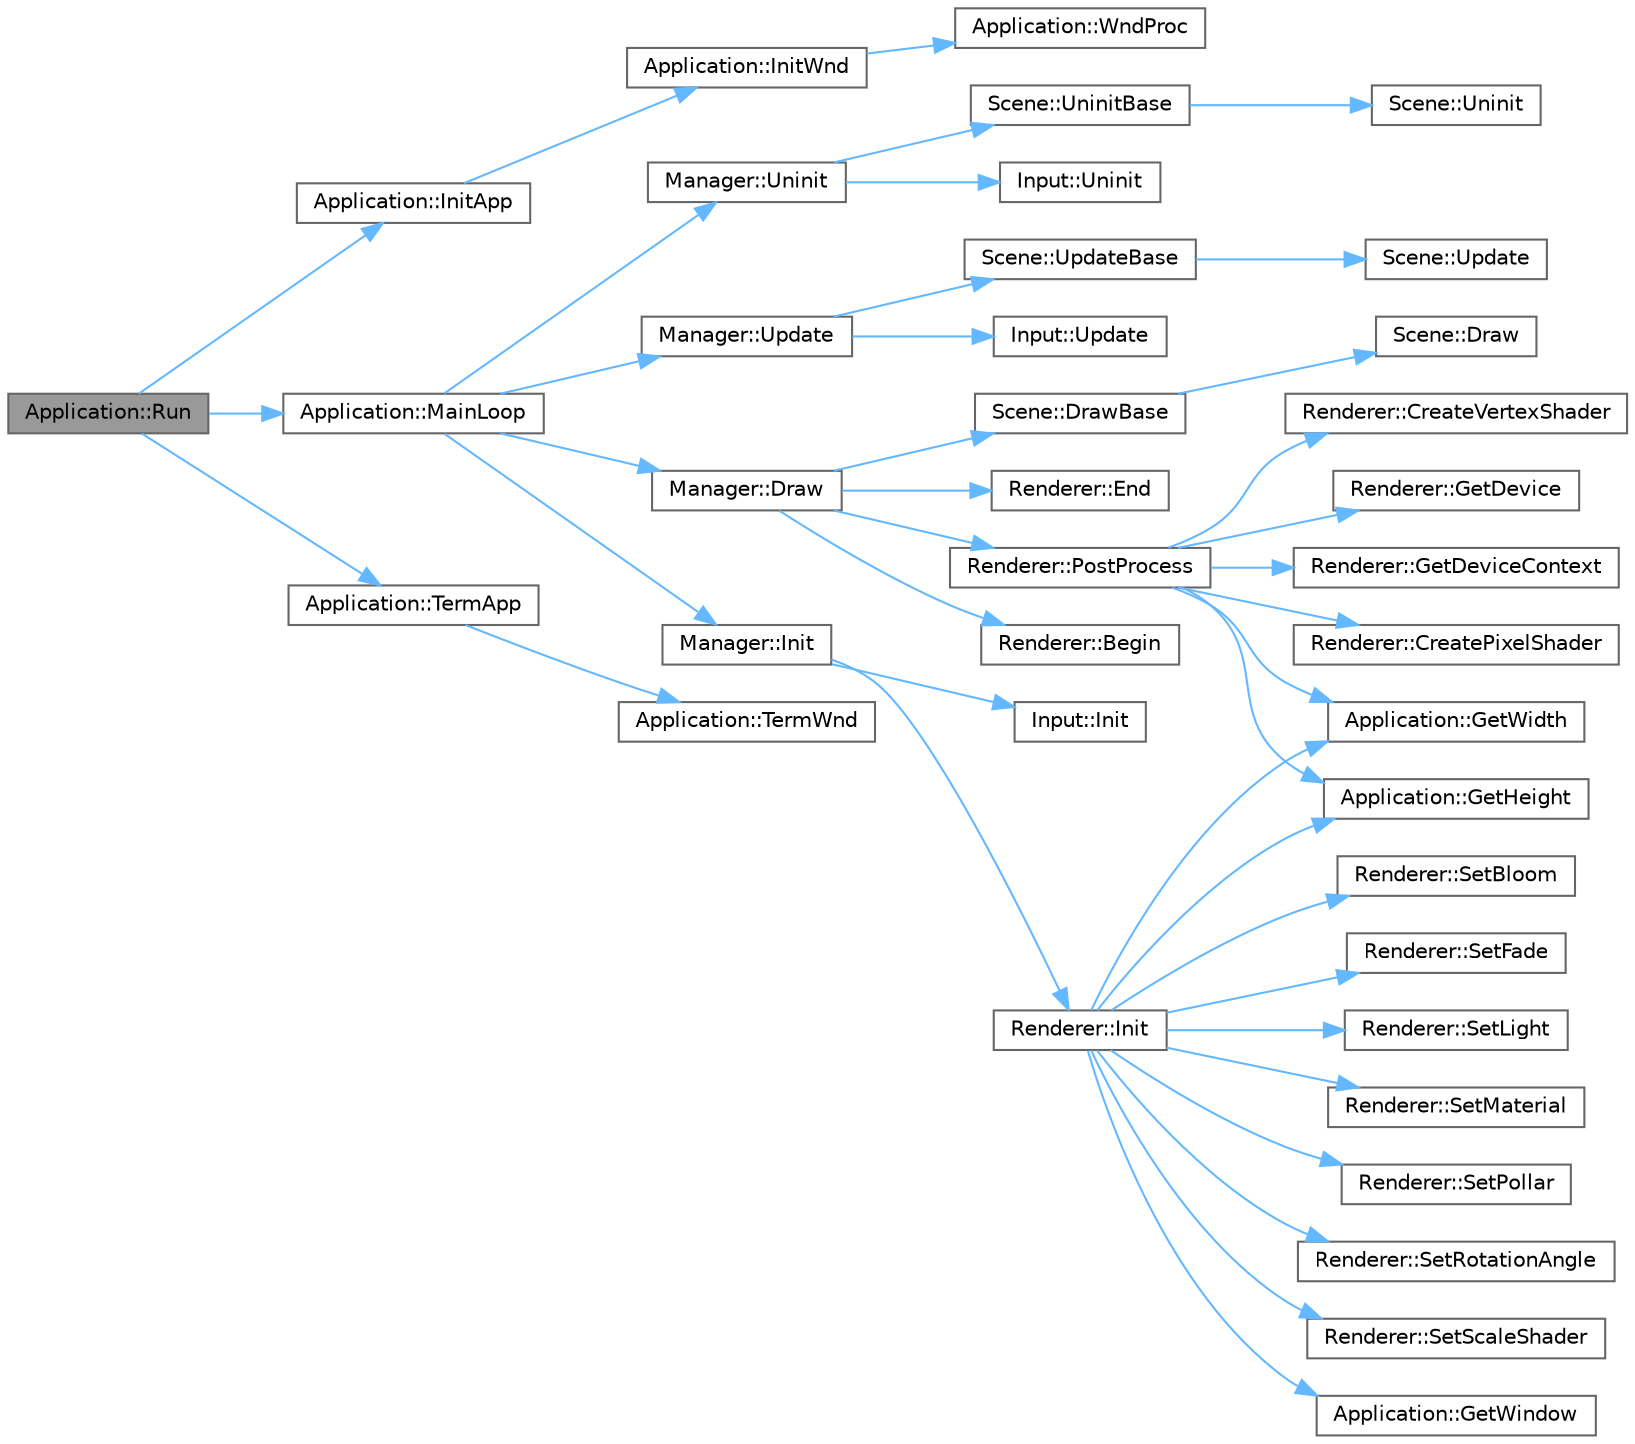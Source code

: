 digraph "Application::Run"
{
 // LATEX_PDF_SIZE
  bgcolor="transparent";
  edge [fontname=Helvetica,fontsize=10,labelfontname=Helvetica,labelfontsize=10];
  node [fontname=Helvetica,fontsize=10,shape=box,height=0.2,width=0.4];
  rankdir="LR";
  Node1 [id="Node000001",label="Application::Run",height=0.2,width=0.4,color="gray40", fillcolor="grey60", style="filled", fontcolor="black",tooltip="アプリケーションを実行します。"];
  Node1 -> Node2 [id="edge40_Node000001_Node000002",color="steelblue1",style="solid",tooltip=" "];
  Node2 [id="Node000002",label="Application::InitApp",height=0.2,width=0.4,color="grey40", fillcolor="white", style="filled",URL="$class_application.html#a8ec7b82edbfab9d2d692c6a7bedc9dce",tooltip="アプリケーションの初期化を行います。"];
  Node2 -> Node3 [id="edge41_Node000002_Node000003",color="steelblue1",style="solid",tooltip=" "];
  Node3 [id="Node000003",label="Application::InitWnd",height=0.2,width=0.4,color="grey40", fillcolor="white", style="filled",URL="$class_application.html#af29b8800ec192bb6db8ddbf81ee0e9ca",tooltip="ウィンドウの初期化を行います。"];
  Node3 -> Node4 [id="edge42_Node000003_Node000004",color="steelblue1",style="solid",tooltip=" "];
  Node4 [id="Node000004",label="Application::WndProc",height=0.2,width=0.4,color="grey40", fillcolor="white", style="filled",URL="$class_application.html#ac0d948e7b2e2a2da5e790874079f7287",tooltip="ウィンドウプロシージャのコールバック関数です。"];
  Node1 -> Node5 [id="edge43_Node000001_Node000005",color="steelblue1",style="solid",tooltip=" "];
  Node5 [id="Node000005",label="Application::MainLoop",height=0.2,width=0.4,color="grey40", fillcolor="white", style="filled",URL="$class_application.html#aa2fb4766fcbc345920bbf26cdc5df15b",tooltip="メインループを実行します。"];
  Node5 -> Node6 [id="edge44_Node000005_Node000006",color="steelblue1",style="solid",tooltip=" "];
  Node6 [id="Node000006",label="Manager::Draw",height=0.2,width=0.4,color="grey40", fillcolor="white", style="filled",URL="$class_manager.html#a5c1472a79057fbadc61c11bc68d008d4",tooltip="Managerクラスの描画"];
  Node6 -> Node7 [id="edge45_Node000006_Node000007",color="steelblue1",style="solid",tooltip=" "];
  Node7 [id="Node000007",label="Renderer::Begin",height=0.2,width=0.4,color="grey40", fillcolor="white", style="filled",URL="$class_renderer.html#a9917266f1a9d4ef41eaa3bafc589fefc",tooltip="レンダリングの開始"];
  Node6 -> Node8 [id="edge46_Node000006_Node000008",color="steelblue1",style="solid",tooltip=" "];
  Node8 [id="Node000008",label="Scene::DrawBase",height=0.2,width=0.4,color="grey40", fillcolor="white", style="filled",URL="$class_scene.html#afe33b77c15ab8cdf3953bd2d782f7e66",tooltip="シーンの基本描画処理を行います。"];
  Node8 -> Node9 [id="edge47_Node000008_Node000009",color="steelblue1",style="solid",tooltip=" "];
  Node9 [id="Node000009",label="Scene::Draw",height=0.2,width=0.4,color="grey40", fillcolor="white", style="filled",URL="$class_scene.html#ad0000891418e47223a01172bebb031a0",tooltip="シーンの描画処理を行います。"];
  Node6 -> Node10 [id="edge48_Node000006_Node000010",color="steelblue1",style="solid",tooltip=" "];
  Node10 [id="Node000010",label="Renderer::End",height=0.2,width=0.4,color="grey40", fillcolor="white", style="filled",URL="$class_renderer.html#a461d6f05d979b22d5dcba447c525b4b0",tooltip="レンダリングの終了"];
  Node6 -> Node11 [id="edge49_Node000006_Node000011",color="steelblue1",style="solid",tooltip=" "];
  Node11 [id="Node000011",label="Renderer::PostProcess",height=0.2,width=0.4,color="grey40", fillcolor="white", style="filled",URL="$class_renderer.html#ab4dc0d4899a1130b97cb9f2d68362069",tooltip="ポストプロセスを実行"];
  Node11 -> Node12 [id="edge50_Node000011_Node000012",color="steelblue1",style="solid",tooltip=" "];
  Node12 [id="Node000012",label="Renderer::CreatePixelShader",height=0.2,width=0.4,color="grey40", fillcolor="white", style="filled",URL="$class_renderer.html#a08eee6ff7e96f132296b59b36510b658",tooltip="ピクセルシェーダを生成"];
  Node11 -> Node13 [id="edge51_Node000011_Node000013",color="steelblue1",style="solid",tooltip=" "];
  Node13 [id="Node000013",label="Renderer::CreateVertexShader",height=0.2,width=0.4,color="grey40", fillcolor="white", style="filled",URL="$class_renderer.html#a666f866cd6fa6c32b9e70406be8bd10c",tooltip="頂点シェーダを生成"];
  Node11 -> Node14 [id="edge52_Node000011_Node000014",color="steelblue1",style="solid",tooltip=" "];
  Node14 [id="Node000014",label="Renderer::GetDevice",height=0.2,width=0.4,color="grey40", fillcolor="white", style="filled",URL="$class_renderer.html#a8a4db5c7c4741070e75fe73fbd5a97fc",tooltip="デバイスオブジェクトを取得"];
  Node11 -> Node15 [id="edge53_Node000011_Node000015",color="steelblue1",style="solid",tooltip=" "];
  Node15 [id="Node000015",label="Renderer::GetDeviceContext",height=0.2,width=0.4,color="grey40", fillcolor="white", style="filled",URL="$class_renderer.html#ac642f0314dfa500d60c0fe6eae9ef4ef",tooltip="デバイスコンテキストオブジェクトを取得"];
  Node11 -> Node16 [id="edge54_Node000011_Node000016",color="steelblue1",style="solid",tooltip=" "];
  Node16 [id="Node000016",label="Application::GetHeight",height=0.2,width=0.4,color="grey40", fillcolor="white", style="filled",URL="$class_application.html#ae085a9a312a31aef1a977278990d5b75",tooltip="ウィンドウの縦幅を取得します。"];
  Node11 -> Node17 [id="edge55_Node000011_Node000017",color="steelblue1",style="solid",tooltip=" "];
  Node17 [id="Node000017",label="Application::GetWidth",height=0.2,width=0.4,color="grey40", fillcolor="white", style="filled",URL="$class_application.html#ab2494802d94ddf0a8b1d06a87fa978be",tooltip="ウィンドウの横幅を取得します。"];
  Node5 -> Node18 [id="edge56_Node000005_Node000018",color="steelblue1",style="solid",tooltip=" "];
  Node18 [id="Node000018",label="Manager::Init",height=0.2,width=0.4,color="grey40", fillcolor="white", style="filled",URL="$class_manager.html#a6795b28faee7354e5fd14fbf451f1972",tooltip="Managerクラスの初期化"];
  Node18 -> Node19 [id="edge57_Node000018_Node000019",color="steelblue1",style="solid",tooltip=" "];
  Node19 [id="Node000019",label="Input::Init",height=0.2,width=0.4,color="grey40", fillcolor="white", style="filled",URL="$class_input.html#a5197114da7299198826ff7277ee12bff",tooltip="入力管理クラスの初期化"];
  Node18 -> Node20 [id="edge58_Node000018_Node000020",color="steelblue1",style="solid",tooltip=" "];
  Node20 [id="Node000020",label="Renderer::Init",height=0.2,width=0.4,color="grey40", fillcolor="white", style="filled",URL="$class_renderer.html#adba8ec90ad83ef63fdbec75fb6617962",tooltip="レンダラの初期化"];
  Node20 -> Node16 [id="edge59_Node000020_Node000016",color="steelblue1",style="solid",tooltip=" "];
  Node20 -> Node17 [id="edge60_Node000020_Node000017",color="steelblue1",style="solid",tooltip=" "];
  Node20 -> Node21 [id="edge61_Node000020_Node000021",color="steelblue1",style="solid",tooltip=" "];
  Node21 [id="Node000021",label="Application::GetWindow",height=0.2,width=0.4,color="grey40", fillcolor="white", style="filled",URL="$class_application.html#a4405615fab25f11b885965f9da10e67c",tooltip="ウィンドウハンドルを取得します。"];
  Node20 -> Node22 [id="edge62_Node000020_Node000022",color="steelblue1",style="solid",tooltip=" "];
  Node22 [id="Node000022",label="Renderer::SetBloom",height=0.2,width=0.4,color="grey40", fillcolor="white", style="filled",URL="$class_renderer.html#a552e50362ba52ba2458fbef7b371059b",tooltip="ブルーム情報を設定"];
  Node20 -> Node23 [id="edge63_Node000020_Node000023",color="steelblue1",style="solid",tooltip=" "];
  Node23 [id="Node000023",label="Renderer::SetFade",height=0.2,width=0.4,color="grey40", fillcolor="white", style="filled",URL="$class_renderer.html#a851b0f5b65140e5a14486444442a5ae1",tooltip="フェード情報を設定"];
  Node20 -> Node24 [id="edge64_Node000020_Node000024",color="steelblue1",style="solid",tooltip=" "];
  Node24 [id="Node000024",label="Renderer::SetLight",height=0.2,width=0.4,color="grey40", fillcolor="white", style="filled",URL="$class_renderer.html#a5280947836485d67cab32e71ce274296",tooltip="光源情報を設定"];
  Node20 -> Node25 [id="edge65_Node000020_Node000025",color="steelblue1",style="solid",tooltip=" "];
  Node25 [id="Node000025",label="Renderer::SetMaterial",height=0.2,width=0.4,color="grey40", fillcolor="white", style="filled",URL="$class_renderer.html#a31420e0b83fe3ae5106c68c00a7bc1a7",tooltip="マテリアルを設定"];
  Node20 -> Node26 [id="edge66_Node000020_Node000026",color="steelblue1",style="solid",tooltip=" "];
  Node26 [id="Node000026",label="Renderer::SetPollar",height=0.2,width=0.4,color="grey40", fillcolor="white", style="filled",URL="$class_renderer.html#a37bf91b44a6ed121ce66a8530532ada3",tooltip="Pollar（円環ゲージ）情報を設定"];
  Node20 -> Node27 [id="edge67_Node000020_Node000027",color="steelblue1",style="solid",tooltip=" "];
  Node27 [id="Node000027",label="Renderer::SetRotationAngle",height=0.2,width=0.4,color="grey40", fillcolor="white", style="filled",URL="$class_renderer.html#a38b88173e3a9931860dd95ebabbe0c3b",tooltip="回転角度情報を設定"];
  Node20 -> Node28 [id="edge68_Node000020_Node000028",color="steelblue1",style="solid",tooltip=" "];
  Node28 [id="Node000028",label="Renderer::SetScaleShader",height=0.2,width=0.4,color="grey40", fillcolor="white", style="filled",URL="$class_renderer.html#a5f22e7a2c0a799ee751372a5aba5c397",tooltip="スケールシェーダ情報を設定"];
  Node5 -> Node29 [id="edge69_Node000005_Node000029",color="steelblue1",style="solid",tooltip=" "];
  Node29 [id="Node000029",label="Manager::Uninit",height=0.2,width=0.4,color="grey40", fillcolor="white", style="filled",URL="$class_manager.html#a970ac333358a47086c4a019ff254899b",tooltip="Managerクラスの終了処理"];
  Node29 -> Node30 [id="edge70_Node000029_Node000030",color="steelblue1",style="solid",tooltip=" "];
  Node30 [id="Node000030",label="Input::Uninit",height=0.2,width=0.4,color="grey40", fillcolor="white", style="filled",URL="$class_input.html#a45d0296612518611e8722ea34fc1361e",tooltip="入力管理クラスの終了処理"];
  Node29 -> Node31 [id="edge71_Node000029_Node000031",color="steelblue1",style="solid",tooltip=" "];
  Node31 [id="Node000031",label="Scene::UninitBase",height=0.2,width=0.4,color="grey40", fillcolor="white", style="filled",URL="$class_scene.html#a985ff778b088ce97ef2d75645e191ae8",tooltip="シーンの基本終了処理を行います。"];
  Node31 -> Node32 [id="edge72_Node000031_Node000032",color="steelblue1",style="solid",tooltip=" "];
  Node32 [id="Node000032",label="Scene::Uninit",height=0.2,width=0.4,color="grey40", fillcolor="white", style="filled",URL="$class_scene.html#a0c2c93ca2ad7c1ed76466ece9fb1ec45",tooltip="シーンの終了処理を行います。"];
  Node5 -> Node33 [id="edge73_Node000005_Node000033",color="steelblue1",style="solid",tooltip=" "];
  Node33 [id="Node000033",label="Manager::Update",height=0.2,width=0.4,color="grey40", fillcolor="white", style="filled",URL="$class_manager.html#a3df4922c763aeebe6918a00154ec0354",tooltip="Managerクラスの更新"];
  Node33 -> Node34 [id="edge74_Node000033_Node000034",color="steelblue1",style="solid",tooltip=" "];
  Node34 [id="Node000034",label="Input::Update",height=0.2,width=0.4,color="grey40", fillcolor="white", style="filled",URL="$class_input.html#af80dcfde6dbfe39bf3bc0345c75595ce",tooltip="入力情報の更新"];
  Node33 -> Node35 [id="edge75_Node000033_Node000035",color="steelblue1",style="solid",tooltip=" "];
  Node35 [id="Node000035",label="Scene::UpdateBase",height=0.2,width=0.4,color="grey40", fillcolor="white", style="filled",URL="$class_scene.html#ab0de5feb8f80786173dbc24d6e783e18",tooltip="シーンの基本更新処理を行います。"];
  Node35 -> Node36 [id="edge76_Node000035_Node000036",color="steelblue1",style="solid",tooltip=" "];
  Node36 [id="Node000036",label="Scene::Update",height=0.2,width=0.4,color="grey40", fillcolor="white", style="filled",URL="$class_scene.html#a59cd50b7a567af365fd6ecb108896988",tooltip="シーンの更新処理を行います。"];
  Node1 -> Node37 [id="edge77_Node000001_Node000037",color="steelblue1",style="solid",tooltip=" "];
  Node37 [id="Node000037",label="Application::TermApp",height=0.2,width=0.4,color="grey40", fillcolor="white", style="filled",URL="$class_application.html#a384f5d5a2b59d8a2385837952ad75757",tooltip="アプリケーションの終了処理を行います。"];
  Node37 -> Node38 [id="edge78_Node000037_Node000038",color="steelblue1",style="solid",tooltip=" "];
  Node38 [id="Node000038",label="Application::TermWnd",height=0.2,width=0.4,color="grey40", fillcolor="white", style="filled",URL="$class_application.html#ac07d668d2b7aca47e0ab7c4437ec7fdd",tooltip="ウィンドウの終了処理を行います。"];
}
